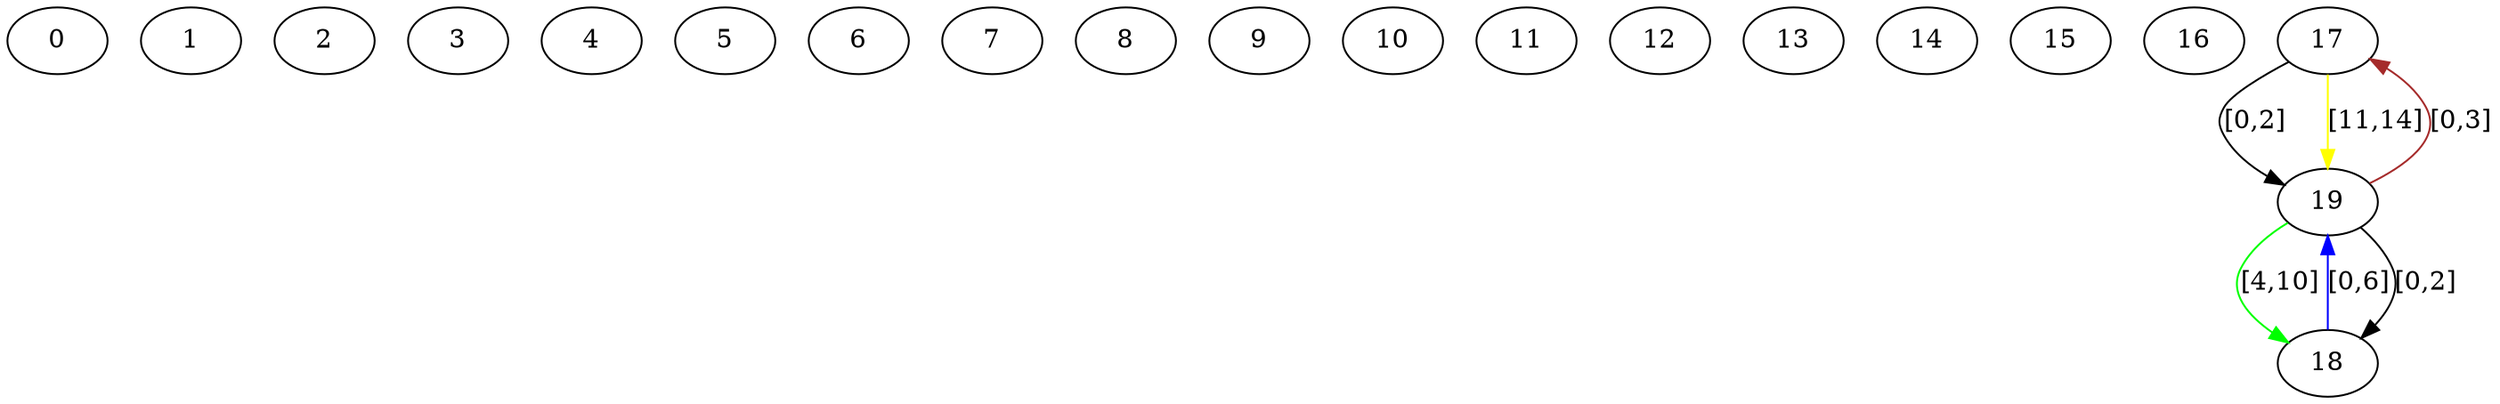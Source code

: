 digraph  {
0 [Internal=1, label=0];
1 [Internal=1, label=1];
2 [Internal=1, label=2];
3 [Internal=1, label=3];
4 [Internal=1, label=4];
5 [Internal=1, label=5];
6 [Internal=1, label=6];
7 [Internal=1, label=7];
8 [Internal=1, label=8];
9 [Internal=1, label=9];
10 [Internal=1, label=10];
11 [Internal=1, label=11];
12 [Internal=1, label=12];
13 [Internal=1, label=13];
14 [Internal=1, label=14];
15 [Internal=1, label=15];
16 [Internal=1, label=16];
17 [Internal=1, label=17];
18 [Internal=1, label=18];
19 [Internal=1, label=19];
17 -> 19  [color=black, key=0, label="[0,2]"];
17 -> 19  [color=yellow, key=1, label="[11,14]"];
18 -> 19  [color=blue, key=0, label="[0,6]"];
19 -> 18  [color=black, key=0, label="[0,2]"];
19 -> 18  [color=green, key=1, label="[4,10]"];
19 -> 17  [color=brown, key=0, label="[0,3]"];
}

